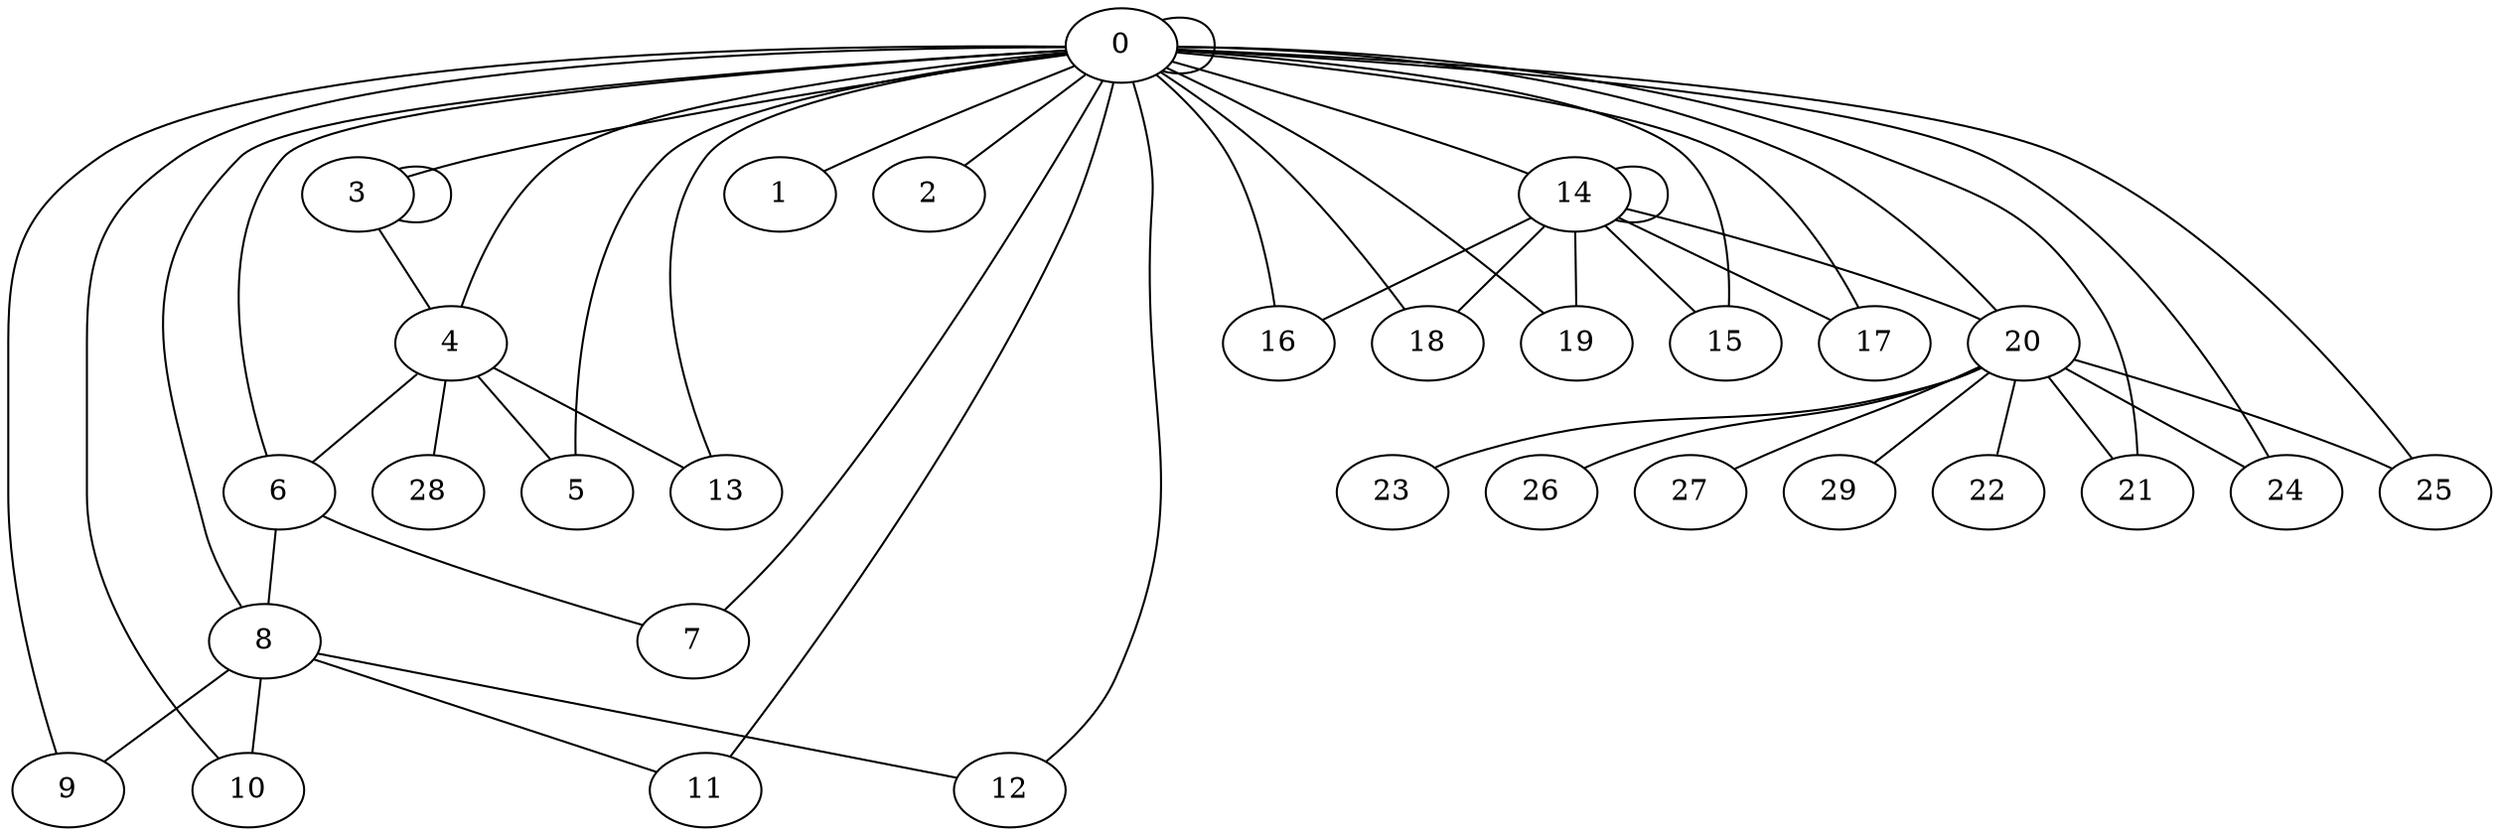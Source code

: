 graph G {
   8 -- 9
   8 -- 10
   8 -- 11
   8 -- 12
   0 -- 8
   0 -- 0
   0 -- 1
   0 -- 2
   0 -- 3
   0 -- 4
   0 -- 5
   0 -- 6
   0 -- 7
   0 -- 9
   0 -- 10
   0 -- 11
   0 -- 13
   0 -- 12
   0 -- 14
   0 -- 16
   0 -- 18
   0 -- 19
   0 -- 15
   0 -- 17
   0 -- 20
   0 -- 21
   0 -- 24
   0 -- 25
   3 -- 3
   3 -- 4
   4 -- 13
   4 -- 5
   4 -- 6
   4 -- 28
   6 -- 8
   6 -- 7
   14 -- 14
   14 -- 16
   14 -- 15
   14 -- 17
   14 -- 18
   14 -- 19
   14 -- 20
   20 -- 22
   20 -- 24
   20 -- 21
   20 -- 23
   20 -- 25
   20 -- 26
   20 -- 27
   20 -- 29
}
